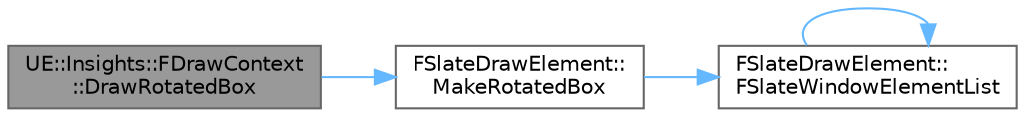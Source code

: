 digraph "UE::Insights::FDrawContext::DrawRotatedBox"
{
 // INTERACTIVE_SVG=YES
 // LATEX_PDF_SIZE
  bgcolor="transparent";
  edge [fontname=Helvetica,fontsize=10,labelfontname=Helvetica,labelfontsize=10];
  node [fontname=Helvetica,fontsize=10,shape=box,height=0.2,width=0.4];
  rankdir="LR";
  Node1 [id="Node000001",label="UE::Insights::FDrawContext\l::DrawRotatedBox",height=0.2,width=0.4,color="gray40", fillcolor="grey60", style="filled", fontcolor="black",tooltip=" "];
  Node1 -> Node2 [id="edge1_Node000001_Node000002",color="steelblue1",style="solid",tooltip=" "];
  Node2 [id="Node000002",label="FSlateDrawElement::\lMakeRotatedBox",height=0.2,width=0.4,color="grey40", fillcolor="white", style="filled",URL="$d8/d5e/classFSlateDrawElement.html#add227eab580059121f63b5bad2a381d8",tooltip=" "];
  Node2 -> Node3 [id="edge2_Node000002_Node000003",color="steelblue1",style="solid",tooltip=" "];
  Node3 [id="Node000003",label="FSlateDrawElement::\lFSlateWindowElementList",height=0.2,width=0.4,color="grey40", fillcolor="white", style="filled",URL="$d8/d5e/classFSlateDrawElement.html#a17288f3336aac803192bb8c148de9ef9",tooltip=" "];
  Node3 -> Node3 [id="edge3_Node000003_Node000003",color="steelblue1",style="solid",tooltip=" "];
}
